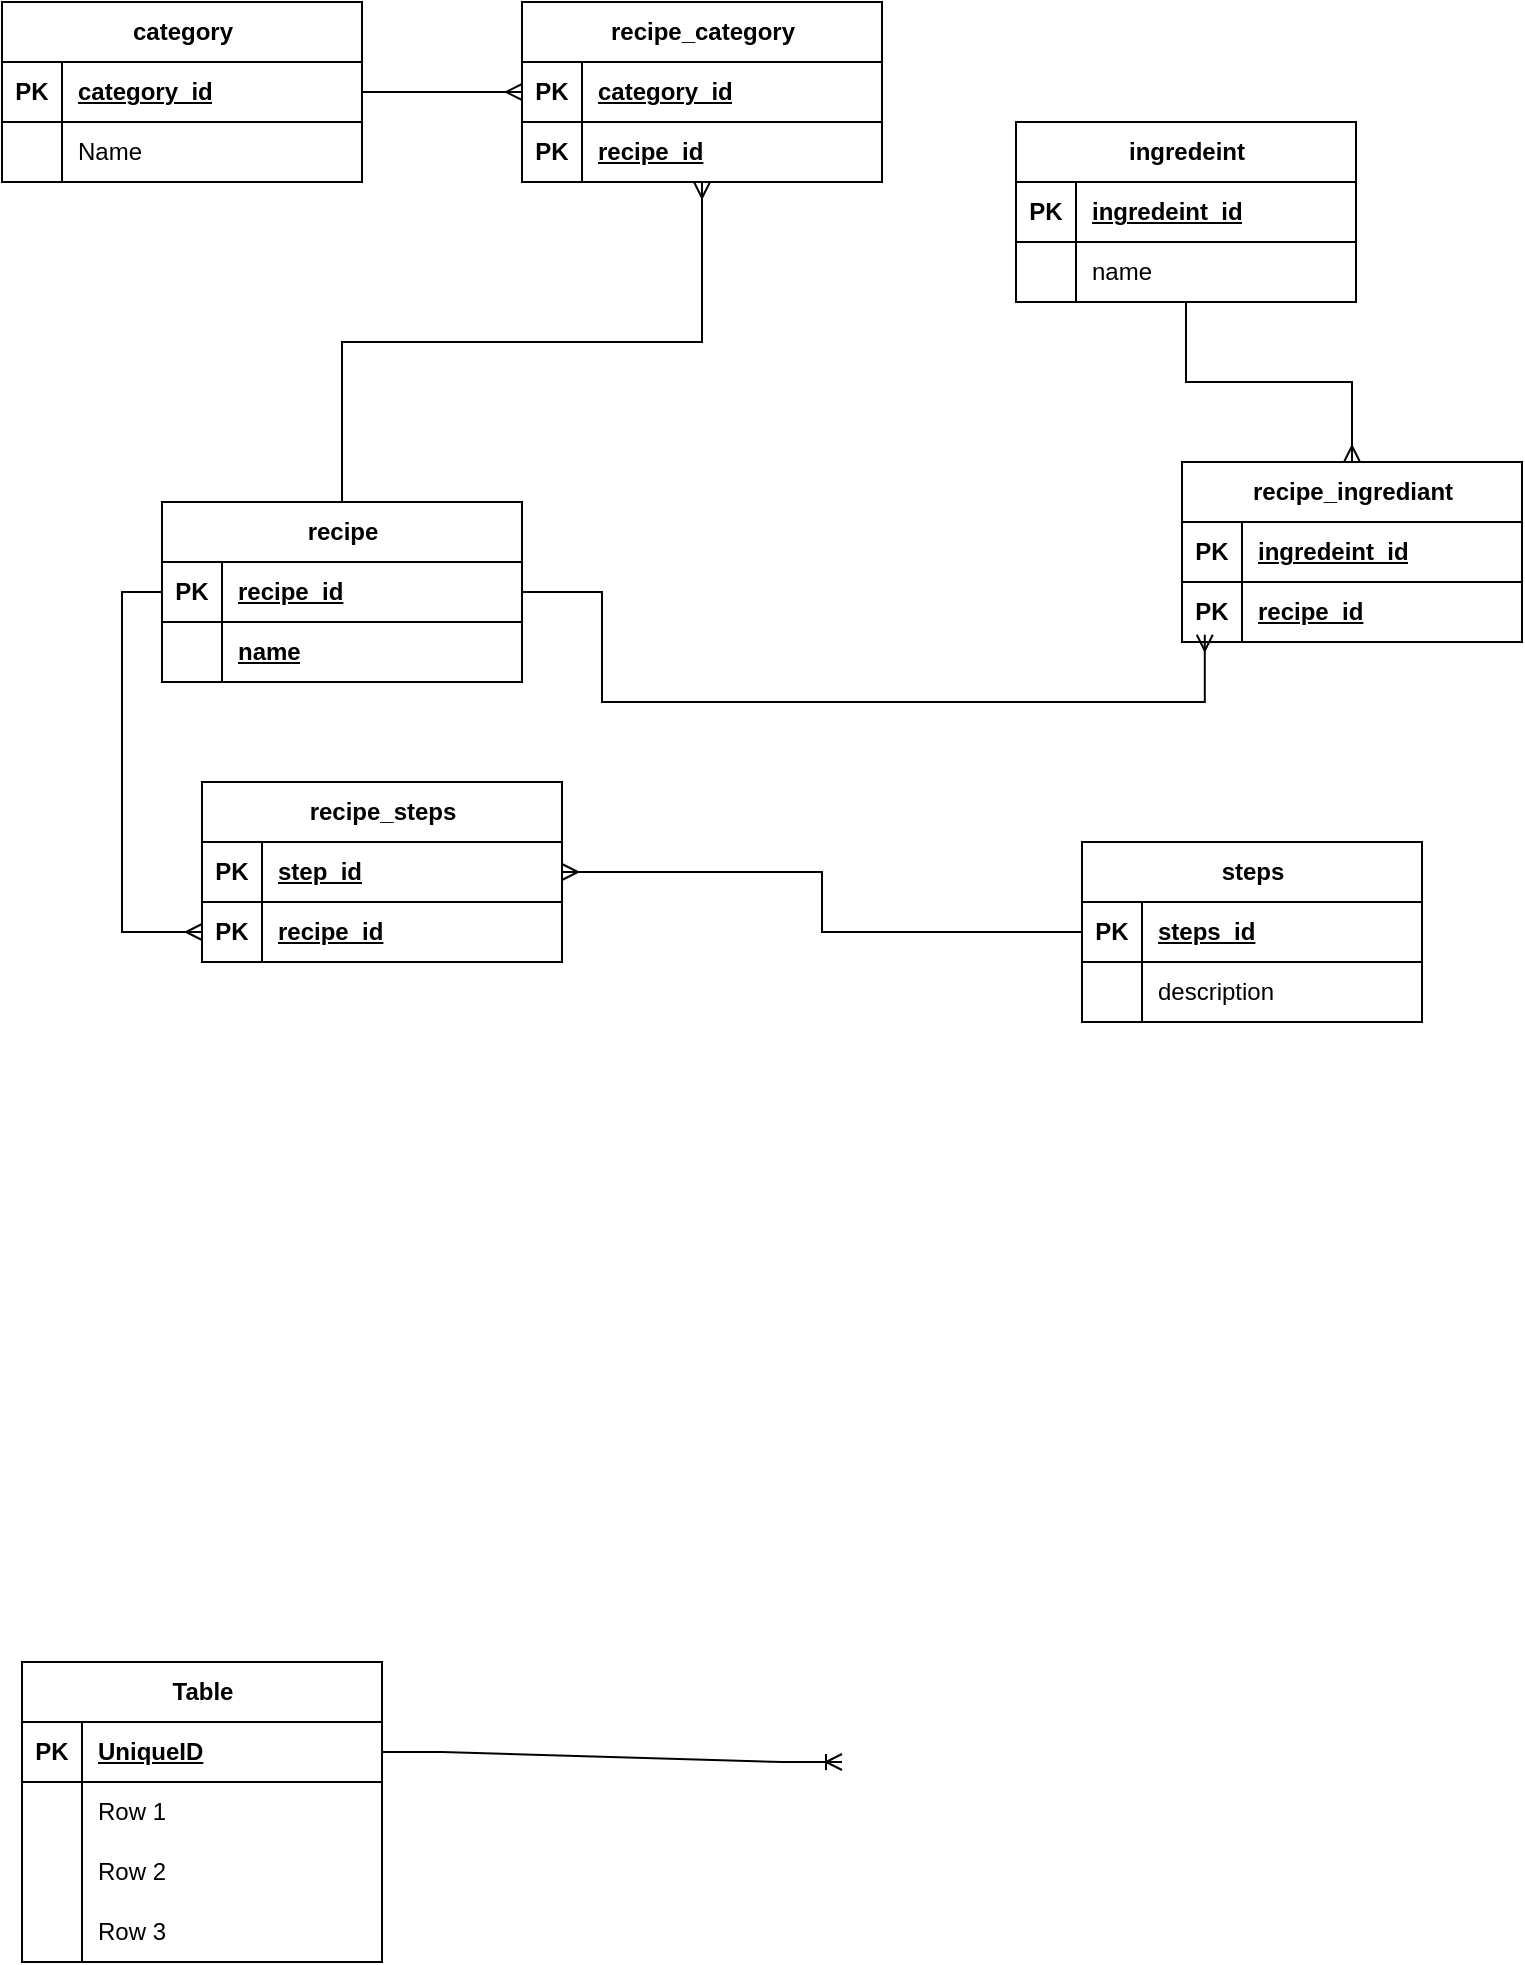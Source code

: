 <mxfile version="23.1.5" type="device">
  <diagram name="Page-1" id="UId6vUh26-pyiG0BMp-U">
    <mxGraphModel dx="780" dy="1764" grid="1" gridSize="10" guides="1" tooltips="1" connect="1" arrows="1" fold="1" page="1" pageScale="1" pageWidth="827" pageHeight="1169" math="0" shadow="0">
      <root>
        <mxCell id="0" />
        <mxCell id="1" parent="0" />
        <mxCell id="p-BZYdWciHvH5KJ6ET91-6" value="" style="edgeStyle=entityRelationEdgeStyle;fontSize=12;html=1;endArrow=ERoneToMany;rounded=0;exitX=1;exitY=0.5;exitDx=0;exitDy=0;" edge="1" parent="1" source="p-BZYdWciHvH5KJ6ET91-8">
          <mxGeometry width="100" height="100" relative="1" as="geometry">
            <mxPoint x="340" y="420" as="sourcePoint" />
            <mxPoint x="570" y="380" as="targetPoint" />
          </mxGeometry>
        </mxCell>
        <mxCell id="p-BZYdWciHvH5KJ6ET91-7" value="Table" style="shape=table;startSize=30;container=1;collapsible=1;childLayout=tableLayout;fixedRows=1;rowLines=0;fontStyle=1;align=center;resizeLast=1;html=1;" vertex="1" parent="1">
          <mxGeometry x="160" y="330" width="180" height="150" as="geometry">
            <mxRectangle x="160" y="330" width="70" height="30" as="alternateBounds" />
          </mxGeometry>
        </mxCell>
        <mxCell id="p-BZYdWciHvH5KJ6ET91-8" value="" style="shape=tableRow;horizontal=0;startSize=0;swimlaneHead=0;swimlaneBody=0;fillColor=none;collapsible=0;dropTarget=0;points=[[0,0.5],[1,0.5]];portConstraint=eastwest;top=0;left=0;right=0;bottom=1;" vertex="1" parent="p-BZYdWciHvH5KJ6ET91-7">
          <mxGeometry y="30" width="180" height="30" as="geometry" />
        </mxCell>
        <mxCell id="p-BZYdWciHvH5KJ6ET91-9" value="PK" style="shape=partialRectangle;connectable=0;fillColor=none;top=0;left=0;bottom=0;right=0;fontStyle=1;overflow=hidden;whiteSpace=wrap;html=1;" vertex="1" parent="p-BZYdWciHvH5KJ6ET91-8">
          <mxGeometry width="30" height="30" as="geometry">
            <mxRectangle width="30" height="30" as="alternateBounds" />
          </mxGeometry>
        </mxCell>
        <mxCell id="p-BZYdWciHvH5KJ6ET91-10" value="UniqueID" style="shape=partialRectangle;connectable=0;fillColor=none;top=0;left=0;bottom=0;right=0;align=left;spacingLeft=6;fontStyle=5;overflow=hidden;whiteSpace=wrap;html=1;" vertex="1" parent="p-BZYdWciHvH5KJ6ET91-8">
          <mxGeometry x="30" width="150" height="30" as="geometry">
            <mxRectangle width="150" height="30" as="alternateBounds" />
          </mxGeometry>
        </mxCell>
        <mxCell id="p-BZYdWciHvH5KJ6ET91-11" value="" style="shape=tableRow;horizontal=0;startSize=0;swimlaneHead=0;swimlaneBody=0;fillColor=none;collapsible=0;dropTarget=0;points=[[0,0.5],[1,0.5]];portConstraint=eastwest;top=0;left=0;right=0;bottom=0;" vertex="1" parent="p-BZYdWciHvH5KJ6ET91-7">
          <mxGeometry y="60" width="180" height="30" as="geometry" />
        </mxCell>
        <mxCell id="p-BZYdWciHvH5KJ6ET91-12" value="" style="shape=partialRectangle;connectable=0;fillColor=none;top=0;left=0;bottom=0;right=0;editable=1;overflow=hidden;whiteSpace=wrap;html=1;" vertex="1" parent="p-BZYdWciHvH5KJ6ET91-11">
          <mxGeometry width="30" height="30" as="geometry">
            <mxRectangle width="30" height="30" as="alternateBounds" />
          </mxGeometry>
        </mxCell>
        <mxCell id="p-BZYdWciHvH5KJ6ET91-13" value="Row 1" style="shape=partialRectangle;connectable=0;fillColor=none;top=0;left=0;bottom=0;right=0;align=left;spacingLeft=6;overflow=hidden;whiteSpace=wrap;html=1;" vertex="1" parent="p-BZYdWciHvH5KJ6ET91-11">
          <mxGeometry x="30" width="150" height="30" as="geometry">
            <mxRectangle width="150" height="30" as="alternateBounds" />
          </mxGeometry>
        </mxCell>
        <mxCell id="p-BZYdWciHvH5KJ6ET91-14" value="" style="shape=tableRow;horizontal=0;startSize=0;swimlaneHead=0;swimlaneBody=0;fillColor=none;collapsible=0;dropTarget=0;points=[[0,0.5],[1,0.5]];portConstraint=eastwest;top=0;left=0;right=0;bottom=0;" vertex="1" parent="p-BZYdWciHvH5KJ6ET91-7">
          <mxGeometry y="90" width="180" height="30" as="geometry" />
        </mxCell>
        <mxCell id="p-BZYdWciHvH5KJ6ET91-15" value="" style="shape=partialRectangle;connectable=0;fillColor=none;top=0;left=0;bottom=0;right=0;editable=1;overflow=hidden;whiteSpace=wrap;html=1;" vertex="1" parent="p-BZYdWciHvH5KJ6ET91-14">
          <mxGeometry width="30" height="30" as="geometry">
            <mxRectangle width="30" height="30" as="alternateBounds" />
          </mxGeometry>
        </mxCell>
        <mxCell id="p-BZYdWciHvH5KJ6ET91-16" value="Row 2" style="shape=partialRectangle;connectable=0;fillColor=none;top=0;left=0;bottom=0;right=0;align=left;spacingLeft=6;overflow=hidden;whiteSpace=wrap;html=1;" vertex="1" parent="p-BZYdWciHvH5KJ6ET91-14">
          <mxGeometry x="30" width="150" height="30" as="geometry">
            <mxRectangle width="150" height="30" as="alternateBounds" />
          </mxGeometry>
        </mxCell>
        <mxCell id="p-BZYdWciHvH5KJ6ET91-17" value="" style="shape=tableRow;horizontal=0;startSize=0;swimlaneHead=0;swimlaneBody=0;fillColor=none;collapsible=0;dropTarget=0;points=[[0,0.5],[1,0.5]];portConstraint=eastwest;top=0;left=0;right=0;bottom=0;" vertex="1" parent="p-BZYdWciHvH5KJ6ET91-7">
          <mxGeometry y="120" width="180" height="30" as="geometry" />
        </mxCell>
        <mxCell id="p-BZYdWciHvH5KJ6ET91-18" value="" style="shape=partialRectangle;connectable=0;fillColor=none;top=0;left=0;bottom=0;right=0;editable=1;overflow=hidden;whiteSpace=wrap;html=1;" vertex="1" parent="p-BZYdWciHvH5KJ6ET91-17">
          <mxGeometry width="30" height="30" as="geometry">
            <mxRectangle width="30" height="30" as="alternateBounds" />
          </mxGeometry>
        </mxCell>
        <mxCell id="p-BZYdWciHvH5KJ6ET91-19" value="Row 3" style="shape=partialRectangle;connectable=0;fillColor=none;top=0;left=0;bottom=0;right=0;align=left;spacingLeft=6;overflow=hidden;whiteSpace=wrap;html=1;" vertex="1" parent="p-BZYdWciHvH5KJ6ET91-17">
          <mxGeometry x="30" width="150" height="30" as="geometry">
            <mxRectangle width="150" height="30" as="alternateBounds" />
          </mxGeometry>
        </mxCell>
        <mxCell id="p-BZYdWciHvH5KJ6ET91-40" value="" style="edgeStyle=orthogonalEdgeStyle;rounded=0;orthogonalLoop=1;jettySize=auto;html=1;endArrow=ERmany;endFill=0;" edge="1" parent="1" source="p-BZYdWciHvH5KJ6ET91-20" target="p-BZYdWciHvH5KJ6ET91-33">
          <mxGeometry relative="1" as="geometry" />
        </mxCell>
        <mxCell id="p-BZYdWciHvH5KJ6ET91-20" value="category" style="shape=table;startSize=30;container=1;collapsible=1;childLayout=tableLayout;fixedRows=1;rowLines=0;fontStyle=1;align=center;resizeLast=1;html=1;" vertex="1" parent="1">
          <mxGeometry x="150" y="-500" width="180" height="90" as="geometry" />
        </mxCell>
        <mxCell id="p-BZYdWciHvH5KJ6ET91-21" value="" style="shape=tableRow;horizontal=0;startSize=0;swimlaneHead=0;swimlaneBody=0;fillColor=none;collapsible=0;dropTarget=0;points=[[0,0.5],[1,0.5]];portConstraint=eastwest;top=0;left=0;right=0;bottom=1;" vertex="1" parent="p-BZYdWciHvH5KJ6ET91-20">
          <mxGeometry y="30" width="180" height="30" as="geometry" />
        </mxCell>
        <mxCell id="p-BZYdWciHvH5KJ6ET91-22" value="PK" style="shape=partialRectangle;connectable=0;fillColor=none;top=0;left=0;bottom=0;right=0;fontStyle=1;overflow=hidden;whiteSpace=wrap;html=1;" vertex="1" parent="p-BZYdWciHvH5KJ6ET91-21">
          <mxGeometry width="30" height="30" as="geometry">
            <mxRectangle width="30" height="30" as="alternateBounds" />
          </mxGeometry>
        </mxCell>
        <mxCell id="p-BZYdWciHvH5KJ6ET91-23" value="category_id" style="shape=partialRectangle;connectable=0;fillColor=none;top=0;left=0;bottom=0;right=0;align=left;spacingLeft=6;fontStyle=5;overflow=hidden;whiteSpace=wrap;html=1;" vertex="1" parent="p-BZYdWciHvH5KJ6ET91-21">
          <mxGeometry x="30" width="150" height="30" as="geometry">
            <mxRectangle width="150" height="30" as="alternateBounds" />
          </mxGeometry>
        </mxCell>
        <mxCell id="p-BZYdWciHvH5KJ6ET91-30" value="" style="shape=tableRow;horizontal=0;startSize=0;swimlaneHead=0;swimlaneBody=0;fillColor=none;collapsible=0;dropTarget=0;points=[[0,0.5],[1,0.5]];portConstraint=eastwest;top=0;left=0;right=0;bottom=0;" vertex="1" parent="p-BZYdWciHvH5KJ6ET91-20">
          <mxGeometry y="60" width="180" height="30" as="geometry" />
        </mxCell>
        <mxCell id="p-BZYdWciHvH5KJ6ET91-31" value="" style="shape=partialRectangle;connectable=0;fillColor=none;top=0;left=0;bottom=0;right=0;editable=1;overflow=hidden;whiteSpace=wrap;html=1;" vertex="1" parent="p-BZYdWciHvH5KJ6ET91-30">
          <mxGeometry width="30" height="30" as="geometry">
            <mxRectangle width="30" height="30" as="alternateBounds" />
          </mxGeometry>
        </mxCell>
        <mxCell id="p-BZYdWciHvH5KJ6ET91-32" value="Name" style="shape=partialRectangle;connectable=0;fillColor=none;top=0;left=0;bottom=0;right=0;align=left;spacingLeft=6;overflow=hidden;whiteSpace=wrap;html=1;" vertex="1" parent="p-BZYdWciHvH5KJ6ET91-30">
          <mxGeometry x="30" width="150" height="30" as="geometry">
            <mxRectangle width="150" height="30" as="alternateBounds" />
          </mxGeometry>
        </mxCell>
        <mxCell id="p-BZYdWciHvH5KJ6ET91-61" value="" style="edgeStyle=orthogonalEdgeStyle;rounded=0;orthogonalLoop=1;jettySize=auto;html=1;endArrow=none;endFill=0;startArrow=ERmany;startFill=0;" edge="1" parent="1" source="p-BZYdWciHvH5KJ6ET91-33" target="p-BZYdWciHvH5KJ6ET91-54">
          <mxGeometry relative="1" as="geometry" />
        </mxCell>
        <mxCell id="p-BZYdWciHvH5KJ6ET91-33" value="recipe_category" style="shape=table;startSize=30;container=1;collapsible=1;childLayout=tableLayout;fixedRows=1;rowLines=0;fontStyle=1;align=center;resizeLast=1;html=1;" vertex="1" parent="1">
          <mxGeometry x="410" y="-500" width="180" height="90" as="geometry" />
        </mxCell>
        <mxCell id="p-BZYdWciHvH5KJ6ET91-34" value="" style="shape=tableRow;horizontal=0;startSize=0;swimlaneHead=0;swimlaneBody=0;fillColor=none;collapsible=0;dropTarget=0;points=[[0,0.5],[1,0.5]];portConstraint=eastwest;top=0;left=0;right=0;bottom=1;" vertex="1" parent="p-BZYdWciHvH5KJ6ET91-33">
          <mxGeometry y="30" width="180" height="30" as="geometry" />
        </mxCell>
        <mxCell id="p-BZYdWciHvH5KJ6ET91-35" value="PK" style="shape=partialRectangle;connectable=0;fillColor=none;top=0;left=0;bottom=0;right=0;fontStyle=1;overflow=hidden;whiteSpace=wrap;html=1;" vertex="1" parent="p-BZYdWciHvH5KJ6ET91-34">
          <mxGeometry width="30" height="30" as="geometry">
            <mxRectangle width="30" height="30" as="alternateBounds" />
          </mxGeometry>
        </mxCell>
        <mxCell id="p-BZYdWciHvH5KJ6ET91-36" value="category_id" style="shape=partialRectangle;connectable=0;fillColor=none;top=0;left=0;bottom=0;right=0;align=left;spacingLeft=6;fontStyle=5;overflow=hidden;whiteSpace=wrap;html=1;" vertex="1" parent="p-BZYdWciHvH5KJ6ET91-34">
          <mxGeometry x="30" width="150" height="30" as="geometry">
            <mxRectangle width="150" height="30" as="alternateBounds" />
          </mxGeometry>
        </mxCell>
        <mxCell id="p-BZYdWciHvH5KJ6ET91-41" value="" style="shape=tableRow;horizontal=0;startSize=0;swimlaneHead=0;swimlaneBody=0;fillColor=none;collapsible=0;dropTarget=0;points=[[0,0.5],[1,0.5]];portConstraint=eastwest;top=0;left=0;right=0;bottom=1;" vertex="1" parent="p-BZYdWciHvH5KJ6ET91-33">
          <mxGeometry y="60" width="180" height="30" as="geometry" />
        </mxCell>
        <mxCell id="p-BZYdWciHvH5KJ6ET91-42" value="PK" style="shape=partialRectangle;connectable=0;fillColor=none;top=0;left=0;bottom=0;right=0;fontStyle=1;overflow=hidden;whiteSpace=wrap;html=1;" vertex="1" parent="p-BZYdWciHvH5KJ6ET91-41">
          <mxGeometry width="30" height="30" as="geometry">
            <mxRectangle width="30" height="30" as="alternateBounds" />
          </mxGeometry>
        </mxCell>
        <mxCell id="p-BZYdWciHvH5KJ6ET91-43" value="recipe_id" style="shape=partialRectangle;connectable=0;fillColor=none;top=0;left=0;bottom=0;right=0;align=left;spacingLeft=6;fontStyle=5;overflow=hidden;whiteSpace=wrap;html=1;" vertex="1" parent="p-BZYdWciHvH5KJ6ET91-41">
          <mxGeometry x="30" width="150" height="30" as="geometry">
            <mxRectangle width="150" height="30" as="alternateBounds" />
          </mxGeometry>
        </mxCell>
        <mxCell id="p-BZYdWciHvH5KJ6ET91-54" value="recipe" style="shape=table;startSize=30;container=1;collapsible=1;childLayout=tableLayout;fixedRows=1;rowLines=0;fontStyle=1;align=center;resizeLast=1;html=1;" vertex="1" parent="1">
          <mxGeometry x="230" y="-250" width="180" height="90" as="geometry" />
        </mxCell>
        <mxCell id="p-BZYdWciHvH5KJ6ET91-58" value="" style="shape=tableRow;horizontal=0;startSize=0;swimlaneHead=0;swimlaneBody=0;fillColor=none;collapsible=0;dropTarget=0;points=[[0,0.5],[1,0.5]];portConstraint=eastwest;top=0;left=0;right=0;bottom=1;" vertex="1" parent="p-BZYdWciHvH5KJ6ET91-54">
          <mxGeometry y="30" width="180" height="30" as="geometry" />
        </mxCell>
        <mxCell id="p-BZYdWciHvH5KJ6ET91-59" value="PK" style="shape=partialRectangle;connectable=0;fillColor=none;top=0;left=0;bottom=0;right=0;fontStyle=1;overflow=hidden;whiteSpace=wrap;html=1;" vertex="1" parent="p-BZYdWciHvH5KJ6ET91-58">
          <mxGeometry width="30" height="30" as="geometry">
            <mxRectangle width="30" height="30" as="alternateBounds" />
          </mxGeometry>
        </mxCell>
        <mxCell id="p-BZYdWciHvH5KJ6ET91-60" value="recipe_id" style="shape=partialRectangle;connectable=0;fillColor=none;top=0;left=0;bottom=0;right=0;align=left;spacingLeft=6;fontStyle=5;overflow=hidden;whiteSpace=wrap;html=1;" vertex="1" parent="p-BZYdWciHvH5KJ6ET91-58">
          <mxGeometry x="30" width="150" height="30" as="geometry">
            <mxRectangle width="150" height="30" as="alternateBounds" />
          </mxGeometry>
        </mxCell>
        <mxCell id="p-BZYdWciHvH5KJ6ET91-62" value="" style="shape=tableRow;horizontal=0;startSize=0;swimlaneHead=0;swimlaneBody=0;fillColor=none;collapsible=0;dropTarget=0;points=[[0,0.5],[1,0.5]];portConstraint=eastwest;top=0;left=0;right=0;bottom=1;" vertex="1" parent="p-BZYdWciHvH5KJ6ET91-54">
          <mxGeometry y="60" width="180" height="30" as="geometry" />
        </mxCell>
        <mxCell id="p-BZYdWciHvH5KJ6ET91-63" value="" style="shape=partialRectangle;connectable=0;fillColor=none;top=0;left=0;bottom=0;right=0;fontStyle=1;overflow=hidden;whiteSpace=wrap;html=1;" vertex="1" parent="p-BZYdWciHvH5KJ6ET91-62">
          <mxGeometry width="30" height="30" as="geometry">
            <mxRectangle width="30" height="30" as="alternateBounds" />
          </mxGeometry>
        </mxCell>
        <mxCell id="p-BZYdWciHvH5KJ6ET91-64" value="name" style="shape=partialRectangle;connectable=0;fillColor=none;top=0;left=0;bottom=0;right=0;align=left;spacingLeft=6;fontStyle=5;overflow=hidden;whiteSpace=wrap;html=1;" vertex="1" parent="p-BZYdWciHvH5KJ6ET91-62">
          <mxGeometry x="30" width="150" height="30" as="geometry">
            <mxRectangle width="150" height="30" as="alternateBounds" />
          </mxGeometry>
        </mxCell>
        <mxCell id="p-BZYdWciHvH5KJ6ET91-93" value="" style="edgeStyle=orthogonalEdgeStyle;rounded=0;orthogonalLoop=1;jettySize=auto;html=1;endArrow=ERmany;endFill=0;" edge="1" parent="1" source="p-BZYdWciHvH5KJ6ET91-65" target="p-BZYdWciHvH5KJ6ET91-86">
          <mxGeometry relative="1" as="geometry" />
        </mxCell>
        <mxCell id="p-BZYdWciHvH5KJ6ET91-65" value="ingredeint" style="shape=table;startSize=30;container=1;collapsible=1;childLayout=tableLayout;fixedRows=1;rowLines=0;fontStyle=1;align=center;resizeLast=1;html=1;" vertex="1" parent="1">
          <mxGeometry x="657" y="-440" width="170" height="90" as="geometry" />
        </mxCell>
        <mxCell id="p-BZYdWciHvH5KJ6ET91-66" value="" style="shape=tableRow;horizontal=0;startSize=0;swimlaneHead=0;swimlaneBody=0;fillColor=none;collapsible=0;dropTarget=0;points=[[0,0.5],[1,0.5]];portConstraint=eastwest;top=0;left=0;right=0;bottom=1;" vertex="1" parent="p-BZYdWciHvH5KJ6ET91-65">
          <mxGeometry y="30" width="170" height="30" as="geometry" />
        </mxCell>
        <mxCell id="p-BZYdWciHvH5KJ6ET91-67" value="PK" style="shape=partialRectangle;connectable=0;fillColor=none;top=0;left=0;bottom=0;right=0;fontStyle=1;overflow=hidden;whiteSpace=wrap;html=1;" vertex="1" parent="p-BZYdWciHvH5KJ6ET91-66">
          <mxGeometry width="30" height="30" as="geometry">
            <mxRectangle width="30" height="30" as="alternateBounds" />
          </mxGeometry>
        </mxCell>
        <mxCell id="p-BZYdWciHvH5KJ6ET91-68" value="ingredeint_id" style="shape=partialRectangle;connectable=0;fillColor=none;top=0;left=0;bottom=0;right=0;align=left;spacingLeft=6;fontStyle=5;overflow=hidden;whiteSpace=wrap;html=1;" vertex="1" parent="p-BZYdWciHvH5KJ6ET91-66">
          <mxGeometry x="30" width="140" height="30" as="geometry">
            <mxRectangle width="140" height="30" as="alternateBounds" />
          </mxGeometry>
        </mxCell>
        <mxCell id="p-BZYdWciHvH5KJ6ET91-75" value="" style="shape=tableRow;horizontal=0;startSize=0;swimlaneHead=0;swimlaneBody=0;fillColor=none;collapsible=0;dropTarget=0;points=[[0,0.5],[1,0.5]];portConstraint=eastwest;top=0;left=0;right=0;bottom=0;" vertex="1" parent="p-BZYdWciHvH5KJ6ET91-65">
          <mxGeometry y="60" width="170" height="30" as="geometry" />
        </mxCell>
        <mxCell id="p-BZYdWciHvH5KJ6ET91-76" value="" style="shape=partialRectangle;connectable=0;fillColor=none;top=0;left=0;bottom=0;right=0;editable=1;overflow=hidden;whiteSpace=wrap;html=1;" vertex="1" parent="p-BZYdWciHvH5KJ6ET91-75">
          <mxGeometry width="30" height="30" as="geometry">
            <mxRectangle width="30" height="30" as="alternateBounds" />
          </mxGeometry>
        </mxCell>
        <mxCell id="p-BZYdWciHvH5KJ6ET91-77" value="name" style="shape=partialRectangle;connectable=0;fillColor=none;top=0;left=0;bottom=0;right=0;align=left;spacingLeft=6;overflow=hidden;whiteSpace=wrap;html=1;" vertex="1" parent="p-BZYdWciHvH5KJ6ET91-75">
          <mxGeometry x="30" width="140" height="30" as="geometry">
            <mxRectangle width="140" height="30" as="alternateBounds" />
          </mxGeometry>
        </mxCell>
        <mxCell id="p-BZYdWciHvH5KJ6ET91-105" style="edgeStyle=orthogonalEdgeStyle;rounded=0;orthogonalLoop=1;jettySize=auto;html=1;endArrow=ERmany;endFill=0;" edge="1" parent="1" source="p-BZYdWciHvH5KJ6ET91-78" target="p-BZYdWciHvH5KJ6ET91-99">
          <mxGeometry relative="1" as="geometry" />
        </mxCell>
        <mxCell id="p-BZYdWciHvH5KJ6ET91-78" value="steps" style="shape=table;startSize=30;container=1;collapsible=1;childLayout=tableLayout;fixedRows=1;rowLines=0;fontStyle=1;align=center;resizeLast=1;html=1;" vertex="1" parent="1">
          <mxGeometry x="690" y="-80" width="170" height="90" as="geometry" />
        </mxCell>
        <mxCell id="p-BZYdWciHvH5KJ6ET91-79" value="" style="shape=tableRow;horizontal=0;startSize=0;swimlaneHead=0;swimlaneBody=0;fillColor=none;collapsible=0;dropTarget=0;points=[[0,0.5],[1,0.5]];portConstraint=eastwest;top=0;left=0;right=0;bottom=1;" vertex="1" parent="p-BZYdWciHvH5KJ6ET91-78">
          <mxGeometry y="30" width="170" height="30" as="geometry" />
        </mxCell>
        <mxCell id="p-BZYdWciHvH5KJ6ET91-80" value="PK" style="shape=partialRectangle;connectable=0;fillColor=none;top=0;left=0;bottom=0;right=0;fontStyle=1;overflow=hidden;whiteSpace=wrap;html=1;" vertex="1" parent="p-BZYdWciHvH5KJ6ET91-79">
          <mxGeometry width="30" height="30" as="geometry">
            <mxRectangle width="30" height="30" as="alternateBounds" />
          </mxGeometry>
        </mxCell>
        <mxCell id="p-BZYdWciHvH5KJ6ET91-81" value="steps_id" style="shape=partialRectangle;connectable=0;fillColor=none;top=0;left=0;bottom=0;right=0;align=left;spacingLeft=6;fontStyle=5;overflow=hidden;whiteSpace=wrap;html=1;" vertex="1" parent="p-BZYdWciHvH5KJ6ET91-79">
          <mxGeometry x="30" width="140" height="30" as="geometry">
            <mxRectangle width="140" height="30" as="alternateBounds" />
          </mxGeometry>
        </mxCell>
        <mxCell id="p-BZYdWciHvH5KJ6ET91-82" value="" style="shape=tableRow;horizontal=0;startSize=0;swimlaneHead=0;swimlaneBody=0;fillColor=none;collapsible=0;dropTarget=0;points=[[0,0.5],[1,0.5]];portConstraint=eastwest;top=0;left=0;right=0;bottom=0;" vertex="1" parent="p-BZYdWciHvH5KJ6ET91-78">
          <mxGeometry y="60" width="170" height="30" as="geometry" />
        </mxCell>
        <mxCell id="p-BZYdWciHvH5KJ6ET91-83" value="" style="shape=partialRectangle;connectable=0;fillColor=none;top=0;left=0;bottom=0;right=0;editable=1;overflow=hidden;whiteSpace=wrap;html=1;" vertex="1" parent="p-BZYdWciHvH5KJ6ET91-82">
          <mxGeometry width="30" height="30" as="geometry">
            <mxRectangle width="30" height="30" as="alternateBounds" />
          </mxGeometry>
        </mxCell>
        <mxCell id="p-BZYdWciHvH5KJ6ET91-84" value="description" style="shape=partialRectangle;connectable=0;fillColor=none;top=0;left=0;bottom=0;right=0;align=left;spacingLeft=6;overflow=hidden;whiteSpace=wrap;html=1;" vertex="1" parent="p-BZYdWciHvH5KJ6ET91-82">
          <mxGeometry x="30" width="140" height="30" as="geometry">
            <mxRectangle width="140" height="30" as="alternateBounds" />
          </mxGeometry>
        </mxCell>
        <mxCell id="p-BZYdWciHvH5KJ6ET91-86" value="recipe_ingrediant" style="shape=table;startSize=30;container=1;collapsible=1;childLayout=tableLayout;fixedRows=1;rowLines=0;fontStyle=1;align=center;resizeLast=1;html=1;" vertex="1" parent="1">
          <mxGeometry x="740" y="-270" width="170" height="90" as="geometry" />
        </mxCell>
        <mxCell id="p-BZYdWciHvH5KJ6ET91-87" value="" style="shape=tableRow;horizontal=0;startSize=0;swimlaneHead=0;swimlaneBody=0;fillColor=none;collapsible=0;dropTarget=0;points=[[0,0.5],[1,0.5]];portConstraint=eastwest;top=0;left=0;right=0;bottom=1;" vertex="1" parent="p-BZYdWciHvH5KJ6ET91-86">
          <mxGeometry y="30" width="170" height="30" as="geometry" />
        </mxCell>
        <mxCell id="p-BZYdWciHvH5KJ6ET91-88" value="PK" style="shape=partialRectangle;connectable=0;fillColor=none;top=0;left=0;bottom=0;right=0;fontStyle=1;overflow=hidden;whiteSpace=wrap;html=1;" vertex="1" parent="p-BZYdWciHvH5KJ6ET91-87">
          <mxGeometry width="30" height="30" as="geometry">
            <mxRectangle width="30" height="30" as="alternateBounds" />
          </mxGeometry>
        </mxCell>
        <mxCell id="p-BZYdWciHvH5KJ6ET91-89" value="ingredeint_id" style="shape=partialRectangle;connectable=0;fillColor=none;top=0;left=0;bottom=0;right=0;align=left;spacingLeft=6;fontStyle=5;overflow=hidden;whiteSpace=wrap;html=1;" vertex="1" parent="p-BZYdWciHvH5KJ6ET91-87">
          <mxGeometry x="30" width="140" height="30" as="geometry">
            <mxRectangle width="140" height="30" as="alternateBounds" />
          </mxGeometry>
        </mxCell>
        <mxCell id="p-BZYdWciHvH5KJ6ET91-94" value="" style="shape=tableRow;horizontal=0;startSize=0;swimlaneHead=0;swimlaneBody=0;fillColor=none;collapsible=0;dropTarget=0;points=[[0,0.5],[1,0.5]];portConstraint=eastwest;top=0;left=0;right=0;bottom=1;" vertex="1" parent="p-BZYdWciHvH5KJ6ET91-86">
          <mxGeometry y="60" width="170" height="30" as="geometry" />
        </mxCell>
        <mxCell id="p-BZYdWciHvH5KJ6ET91-95" value="PK" style="shape=partialRectangle;connectable=0;fillColor=none;top=0;left=0;bottom=0;right=0;fontStyle=1;overflow=hidden;whiteSpace=wrap;html=1;" vertex="1" parent="p-BZYdWciHvH5KJ6ET91-94">
          <mxGeometry width="30" height="30" as="geometry">
            <mxRectangle width="30" height="30" as="alternateBounds" />
          </mxGeometry>
        </mxCell>
        <mxCell id="p-BZYdWciHvH5KJ6ET91-96" value="recipe_id" style="shape=partialRectangle;connectable=0;fillColor=none;top=0;left=0;bottom=0;right=0;align=left;spacingLeft=6;fontStyle=5;overflow=hidden;whiteSpace=wrap;html=1;" vertex="1" parent="p-BZYdWciHvH5KJ6ET91-94">
          <mxGeometry x="30" width="140" height="30" as="geometry">
            <mxRectangle width="140" height="30" as="alternateBounds" />
          </mxGeometry>
        </mxCell>
        <mxCell id="p-BZYdWciHvH5KJ6ET91-97" style="edgeStyle=orthogonalEdgeStyle;rounded=0;orthogonalLoop=1;jettySize=auto;html=1;exitX=1;exitY=0.5;exitDx=0;exitDy=0;entryX=0.067;entryY=0.878;entryDx=0;entryDy=0;entryPerimeter=0;endArrow=ERmany;endFill=0;" edge="1" parent="1" source="p-BZYdWciHvH5KJ6ET91-58" target="p-BZYdWciHvH5KJ6ET91-94">
          <mxGeometry relative="1" as="geometry">
            <Array as="points">
              <mxPoint x="450" y="-205" />
              <mxPoint x="450" y="-150" />
              <mxPoint x="751" y="-150" />
            </Array>
          </mxGeometry>
        </mxCell>
        <mxCell id="p-BZYdWciHvH5KJ6ET91-98" value="recipe_steps" style="shape=table;startSize=30;container=1;collapsible=1;childLayout=tableLayout;fixedRows=1;rowLines=0;fontStyle=1;align=center;resizeLast=1;html=1;" vertex="1" parent="1">
          <mxGeometry x="250" y="-110" width="180" height="90" as="geometry" />
        </mxCell>
        <mxCell id="p-BZYdWciHvH5KJ6ET91-99" value="" style="shape=tableRow;horizontal=0;startSize=0;swimlaneHead=0;swimlaneBody=0;fillColor=none;collapsible=0;dropTarget=0;points=[[0,0.5],[1,0.5]];portConstraint=eastwest;top=0;left=0;right=0;bottom=1;" vertex="1" parent="p-BZYdWciHvH5KJ6ET91-98">
          <mxGeometry y="30" width="180" height="30" as="geometry" />
        </mxCell>
        <mxCell id="p-BZYdWciHvH5KJ6ET91-100" value="PK" style="shape=partialRectangle;connectable=0;fillColor=none;top=0;left=0;bottom=0;right=0;fontStyle=1;overflow=hidden;whiteSpace=wrap;html=1;" vertex="1" parent="p-BZYdWciHvH5KJ6ET91-99">
          <mxGeometry width="30" height="30" as="geometry">
            <mxRectangle width="30" height="30" as="alternateBounds" />
          </mxGeometry>
        </mxCell>
        <mxCell id="p-BZYdWciHvH5KJ6ET91-101" value="step_id" style="shape=partialRectangle;connectable=0;fillColor=none;top=0;left=0;bottom=0;right=0;align=left;spacingLeft=6;fontStyle=5;overflow=hidden;whiteSpace=wrap;html=1;" vertex="1" parent="p-BZYdWciHvH5KJ6ET91-99">
          <mxGeometry x="30" width="150" height="30" as="geometry">
            <mxRectangle width="150" height="30" as="alternateBounds" />
          </mxGeometry>
        </mxCell>
        <mxCell id="p-BZYdWciHvH5KJ6ET91-102" value="" style="shape=tableRow;horizontal=0;startSize=0;swimlaneHead=0;swimlaneBody=0;fillColor=none;collapsible=0;dropTarget=0;points=[[0,0.5],[1,0.5]];portConstraint=eastwest;top=0;left=0;right=0;bottom=1;" vertex="1" parent="p-BZYdWciHvH5KJ6ET91-98">
          <mxGeometry y="60" width="180" height="30" as="geometry" />
        </mxCell>
        <mxCell id="p-BZYdWciHvH5KJ6ET91-103" value="PK" style="shape=partialRectangle;connectable=0;fillColor=none;top=0;left=0;bottom=0;right=0;fontStyle=1;overflow=hidden;whiteSpace=wrap;html=1;" vertex="1" parent="p-BZYdWciHvH5KJ6ET91-102">
          <mxGeometry width="30" height="30" as="geometry">
            <mxRectangle width="30" height="30" as="alternateBounds" />
          </mxGeometry>
        </mxCell>
        <mxCell id="p-BZYdWciHvH5KJ6ET91-104" value="recipe_id" style="shape=partialRectangle;connectable=0;fillColor=none;top=0;left=0;bottom=0;right=0;align=left;spacingLeft=6;fontStyle=5;overflow=hidden;whiteSpace=wrap;html=1;" vertex="1" parent="p-BZYdWciHvH5KJ6ET91-102">
          <mxGeometry x="30" width="150" height="30" as="geometry">
            <mxRectangle width="150" height="30" as="alternateBounds" />
          </mxGeometry>
        </mxCell>
        <mxCell id="p-BZYdWciHvH5KJ6ET91-106" style="edgeStyle=orthogonalEdgeStyle;rounded=0;orthogonalLoop=1;jettySize=auto;html=1;exitX=0;exitY=0.5;exitDx=0;exitDy=0;entryX=0;entryY=0.5;entryDx=0;entryDy=0;endArrow=ERmany;endFill=0;" edge="1" parent="1" source="p-BZYdWciHvH5KJ6ET91-58" target="p-BZYdWciHvH5KJ6ET91-102">
          <mxGeometry relative="1" as="geometry" />
        </mxCell>
      </root>
    </mxGraphModel>
  </diagram>
</mxfile>
